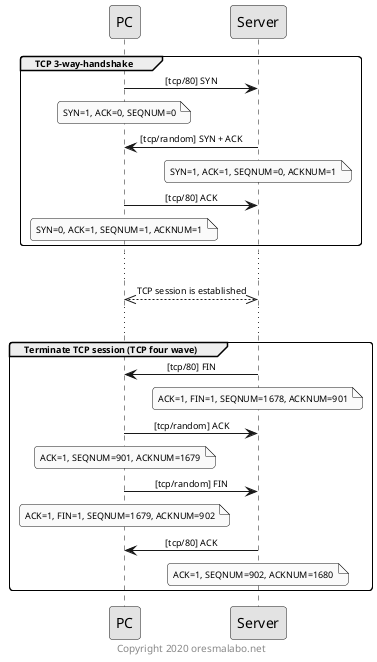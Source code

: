 @startuml
skinparam defaultFontName メイリオ
skinparam monochrome true
skinparam shadowing false
skinparam RoundCorner 7
skinparam SequenceGroupBorderThickness 1
skinparam sequenceMessageAlign center
skinparam sequenceReferenceAlign left
skinparam NoteFontSize 9
skinparam ArrowFontSize 9
skinparam SequenceGroupFontSize 9
skinparam SequenceGroupHeaderFontSize 9


participant "PC" as pc
participant "Server" as server

group TCP 3-way-handshake
  pc -> server: [tcp/80] SYN
  note over pc: SYN=1, ACK=0, SEQNUM=0
  server -> pc: [tcp/random] SYN + ACK
  note over server: SYN=1, ACK=1, SEQNUM=0, ACKNUM=1
  pc -> server: [tcp/80] ACK
  note over pc: SYN=0, ACK=1, SEQNUM=1, ACKNUM=1
end

...
pc <<-->> server: TCP session is established
...

group Terminate TCP session (TCP four wave)
  server -> pc: [tcp/80] FIN
  note over server
    ACK=1, FIN=1, SEQNUM=1678, ACKNUM=901
  end note
  pc -> server: [tcp/random] ACK
  note over pc: ACK=1, SEQNUM=901, ACKNUM=1679
  pc -> server: [tcp/random] FIN
  note over pc: ACK=1, FIN=1, SEQNUM=1679, ACKNUM=902
  server -> pc: [tcp/80] ACK
  note over server: ACK=1, SEQNUM=902, ACKNUM=1680
end

footer Copyright 2020 oresmalabo.net
@enduml